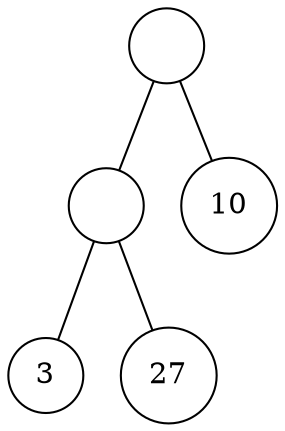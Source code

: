 graph g {
graph[ordering="out"];
1[label="", shape=circle, width=0.5];
1--2;
1--3;
2[label="", shape=circle, width=0.5];
2--4;
2--5;
4[label="3",shape=circle, width=0.5];
5[label="27",shape=circle, width=0.5];
3[label="10",shape=circle, width=0.5];
}

